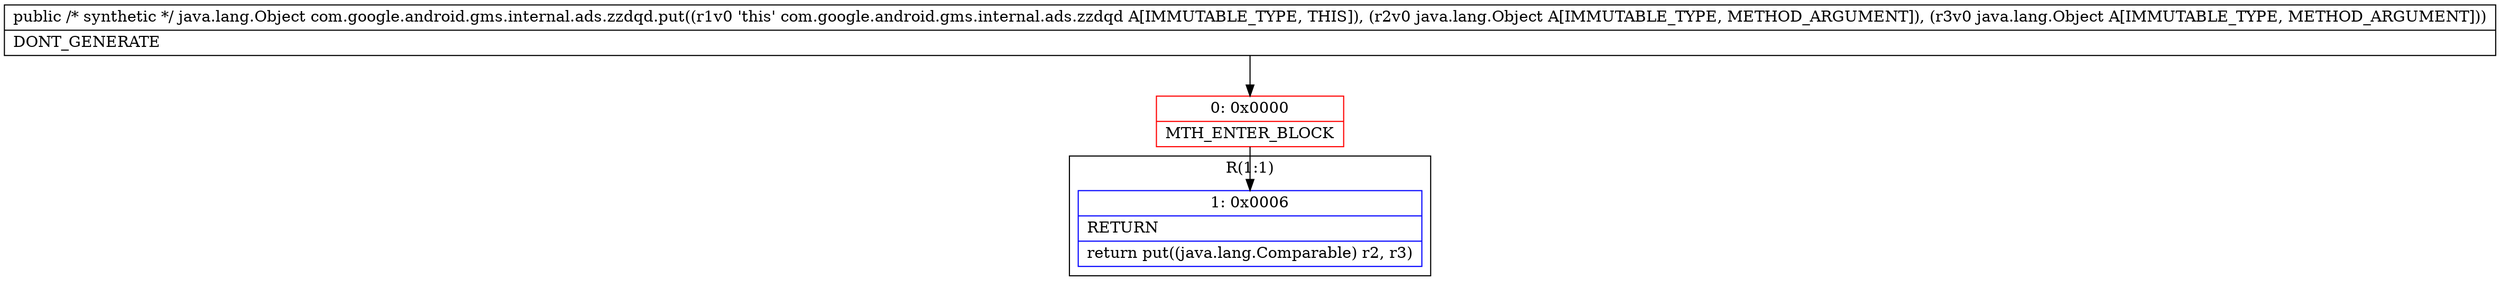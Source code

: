 digraph "CFG forcom.google.android.gms.internal.ads.zzdqd.put(Ljava\/lang\/Object;Ljava\/lang\/Object;)Ljava\/lang\/Object;" {
subgraph cluster_Region_529051693 {
label = "R(1:1)";
node [shape=record,color=blue];
Node_1 [shape=record,label="{1\:\ 0x0006|RETURN\l|return put((java.lang.Comparable) r2, r3)\l}"];
}
Node_0 [shape=record,color=red,label="{0\:\ 0x0000|MTH_ENTER_BLOCK\l}"];
MethodNode[shape=record,label="{public \/* synthetic *\/ java.lang.Object com.google.android.gms.internal.ads.zzdqd.put((r1v0 'this' com.google.android.gms.internal.ads.zzdqd A[IMMUTABLE_TYPE, THIS]), (r2v0 java.lang.Object A[IMMUTABLE_TYPE, METHOD_ARGUMENT]), (r3v0 java.lang.Object A[IMMUTABLE_TYPE, METHOD_ARGUMENT]))  | DONT_GENERATE\l}"];
MethodNode -> Node_0;
Node_0 -> Node_1;
}


